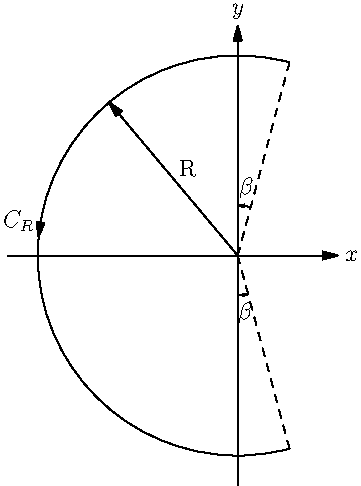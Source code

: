 //===============================================
//  To generate pdf output:
//    $ asy -f pdf contour.asy
//
//  To generate eps output:
//    $ asy contour.asy
//===============================================

//size(6cm,0);
import math;
import graph;
import geometry;  // for special arc

//unitsize(1.5);

// x and y axis
pair xRight = (50,0);
//draw( (-115,0)--(100,0), Arrow );
draw( (-115,0)--xRight, Arrow );
draw( (0,-115)--(0,115), Arrow );
//label("$x$", (100,0), E);
label("$x$", xRight, E);
label("$y$", (0,115), N);

real rmax = 100;
real c = 0;  // deg
real beta = 15;  // deg

pair O = (0,0);
pair B = dir(90-beta);
pair A = dir(270+beta);
pair C = dir(90-c);
pair D = dir(90);
pair E = dir(270-c);
pair F = dir(270);
pair G = dir(360-c);
//draw( "$C_R$", arc( B, O, A, rmax),black, Arrow(Relative(0.55)), PenMargins );
//draw( "$C_R$", arc(O, rmax*B, rmax*A, CCW),black, Arrow(Relative(0.45)), PenMargins );
draw( arc(O, rmax*B, rmax*A, CCW),black, Arrow(Relative(0.475)), PenMargins );
label( "$C_R$", rmax*dir(170), W);
draw( "$\beta$", arc( B, O, C, 25),black, Arrow, PenMargins );
draw( "$\beta$", arc( E, O, A, 20),black, Arrow, PenMargins );

draw( O--rmax*B, dashed );
//draw( rmax*E--rmax*C, dashed );
draw( O--rmax*A, dashed );
//draw( rmax*A--rmax*B, dashed );
//draw( "$\alpha$", O--rmax*Sin(beta)*G, Arrow );
draw( "R", O--rmax*dir(130), Arrow );



